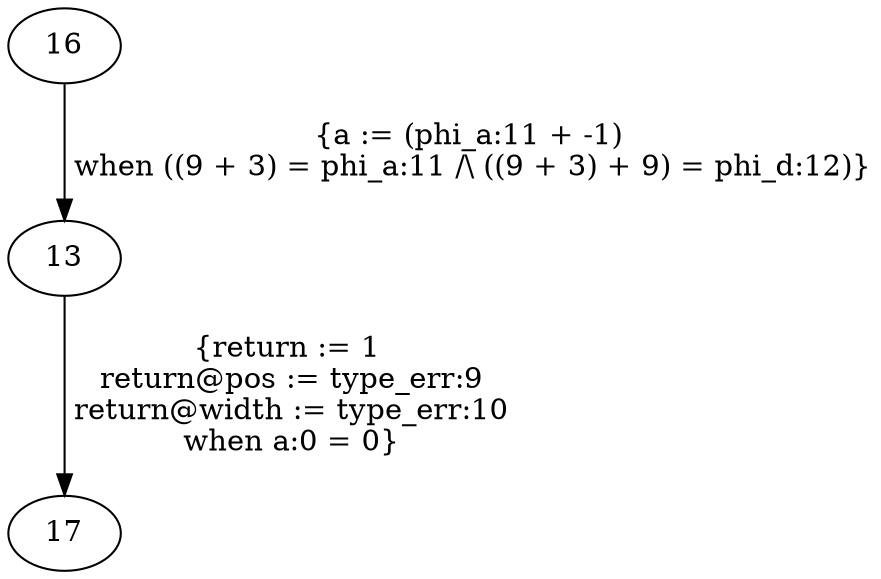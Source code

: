 digraph G {
  "13";
  "16";
  "17";
  
  
  "13" -> "17" [label="{return := 1\n return@pos := type_err:9\n return@width := type_err:10\n when a:0 = 0}",
                ];
  "16" -> "13" [label="{a := (phi_a:11 + -1)\n when ((9 + 3) = phi_a:11 /\\ ((9 + 3) + 9) = phi_d:12)}",
                ];
  
  }
digraph G {
  "13";
  "16";
  "17";
  
  
  "13" -> "17" [label="{return := 1\n return@pos := type_err:9\n return@width := type_err:10\n when a:0 = 0}",
                ];
  "16" -> "13" [label="{a := (phi_a:11 + -1)\n when ((9 + 3) = phi_a:11 /\\ ((9 + 3) + 9) = phi_d:12)}",
                ];
  
  }

